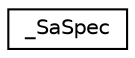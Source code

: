 digraph "Graphical Class Hierarchy"
{
  edge [fontname="Helvetica",fontsize="10",labelfontname="Helvetica",labelfontsize="10"];
  node [fontname="Helvetica",fontsize="10",shape=record];
  rankdir="LR";
  Node1 [label="_SaSpec",height=0.2,width=0.4,color="black", fillcolor="white", style="filled",URL="$struct___sa_spec.html"];
}

